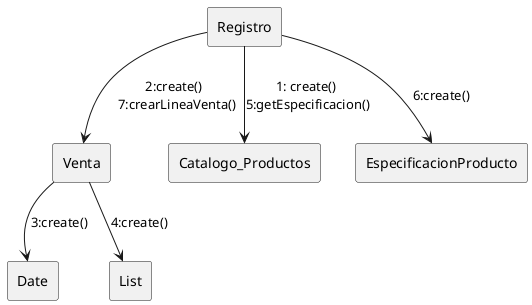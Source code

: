 @startuml diagrama de enum




rectangle Registro
rectangle Venta
rectangle Catalogo_Productos
rectangle EspecificacionProducto
rectangle Date 
rectangle List

Registro --> Catalogo_Productos : 1: create() \n5:getEspecificacion()
Registro --> Venta : 2:create() \n 7:crearLineaVenta()
Registro --> EspecificacionProducto : 6:create()
Venta --> Date : 3:create()
Venta --> List  : 4:create()

@enduml